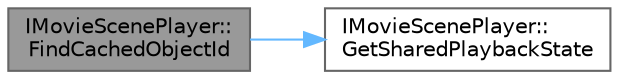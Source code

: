 digraph "IMovieScenePlayer::FindCachedObjectId"
{
 // INTERACTIVE_SVG=YES
 // LATEX_PDF_SIZE
  bgcolor="transparent";
  edge [fontname=Helvetica,fontsize=10,labelfontname=Helvetica,labelfontsize=10];
  node [fontname=Helvetica,fontsize=10,shape=box,height=0.2,width=0.4];
  rankdir="LR";
  Node1 [id="Node000001",label="IMovieScenePlayer::\lFindCachedObjectId",height=0.2,width=0.4,color="gray40", fillcolor="grey60", style="filled", fontcolor="black",tooltip="Attempt to find the object binding ID for the specified object, in the specified sequence."];
  Node1 -> Node2 [id="edge1_Node000001_Node000002",color="steelblue1",style="solid",tooltip=" "];
  Node2 [id="Node000002",label="IMovieScenePlayer::\lGetSharedPlaybackState",height=0.2,width=0.4,color="grey40", fillcolor="white", style="filled",URL="$dc/d16/classIMovieScenePlayer.html#a5151aeca852b1e535f734eb1dddf8268",tooltip="Returns the evaluated sequence instance's shared playback state, asserts if there is none."];
}
